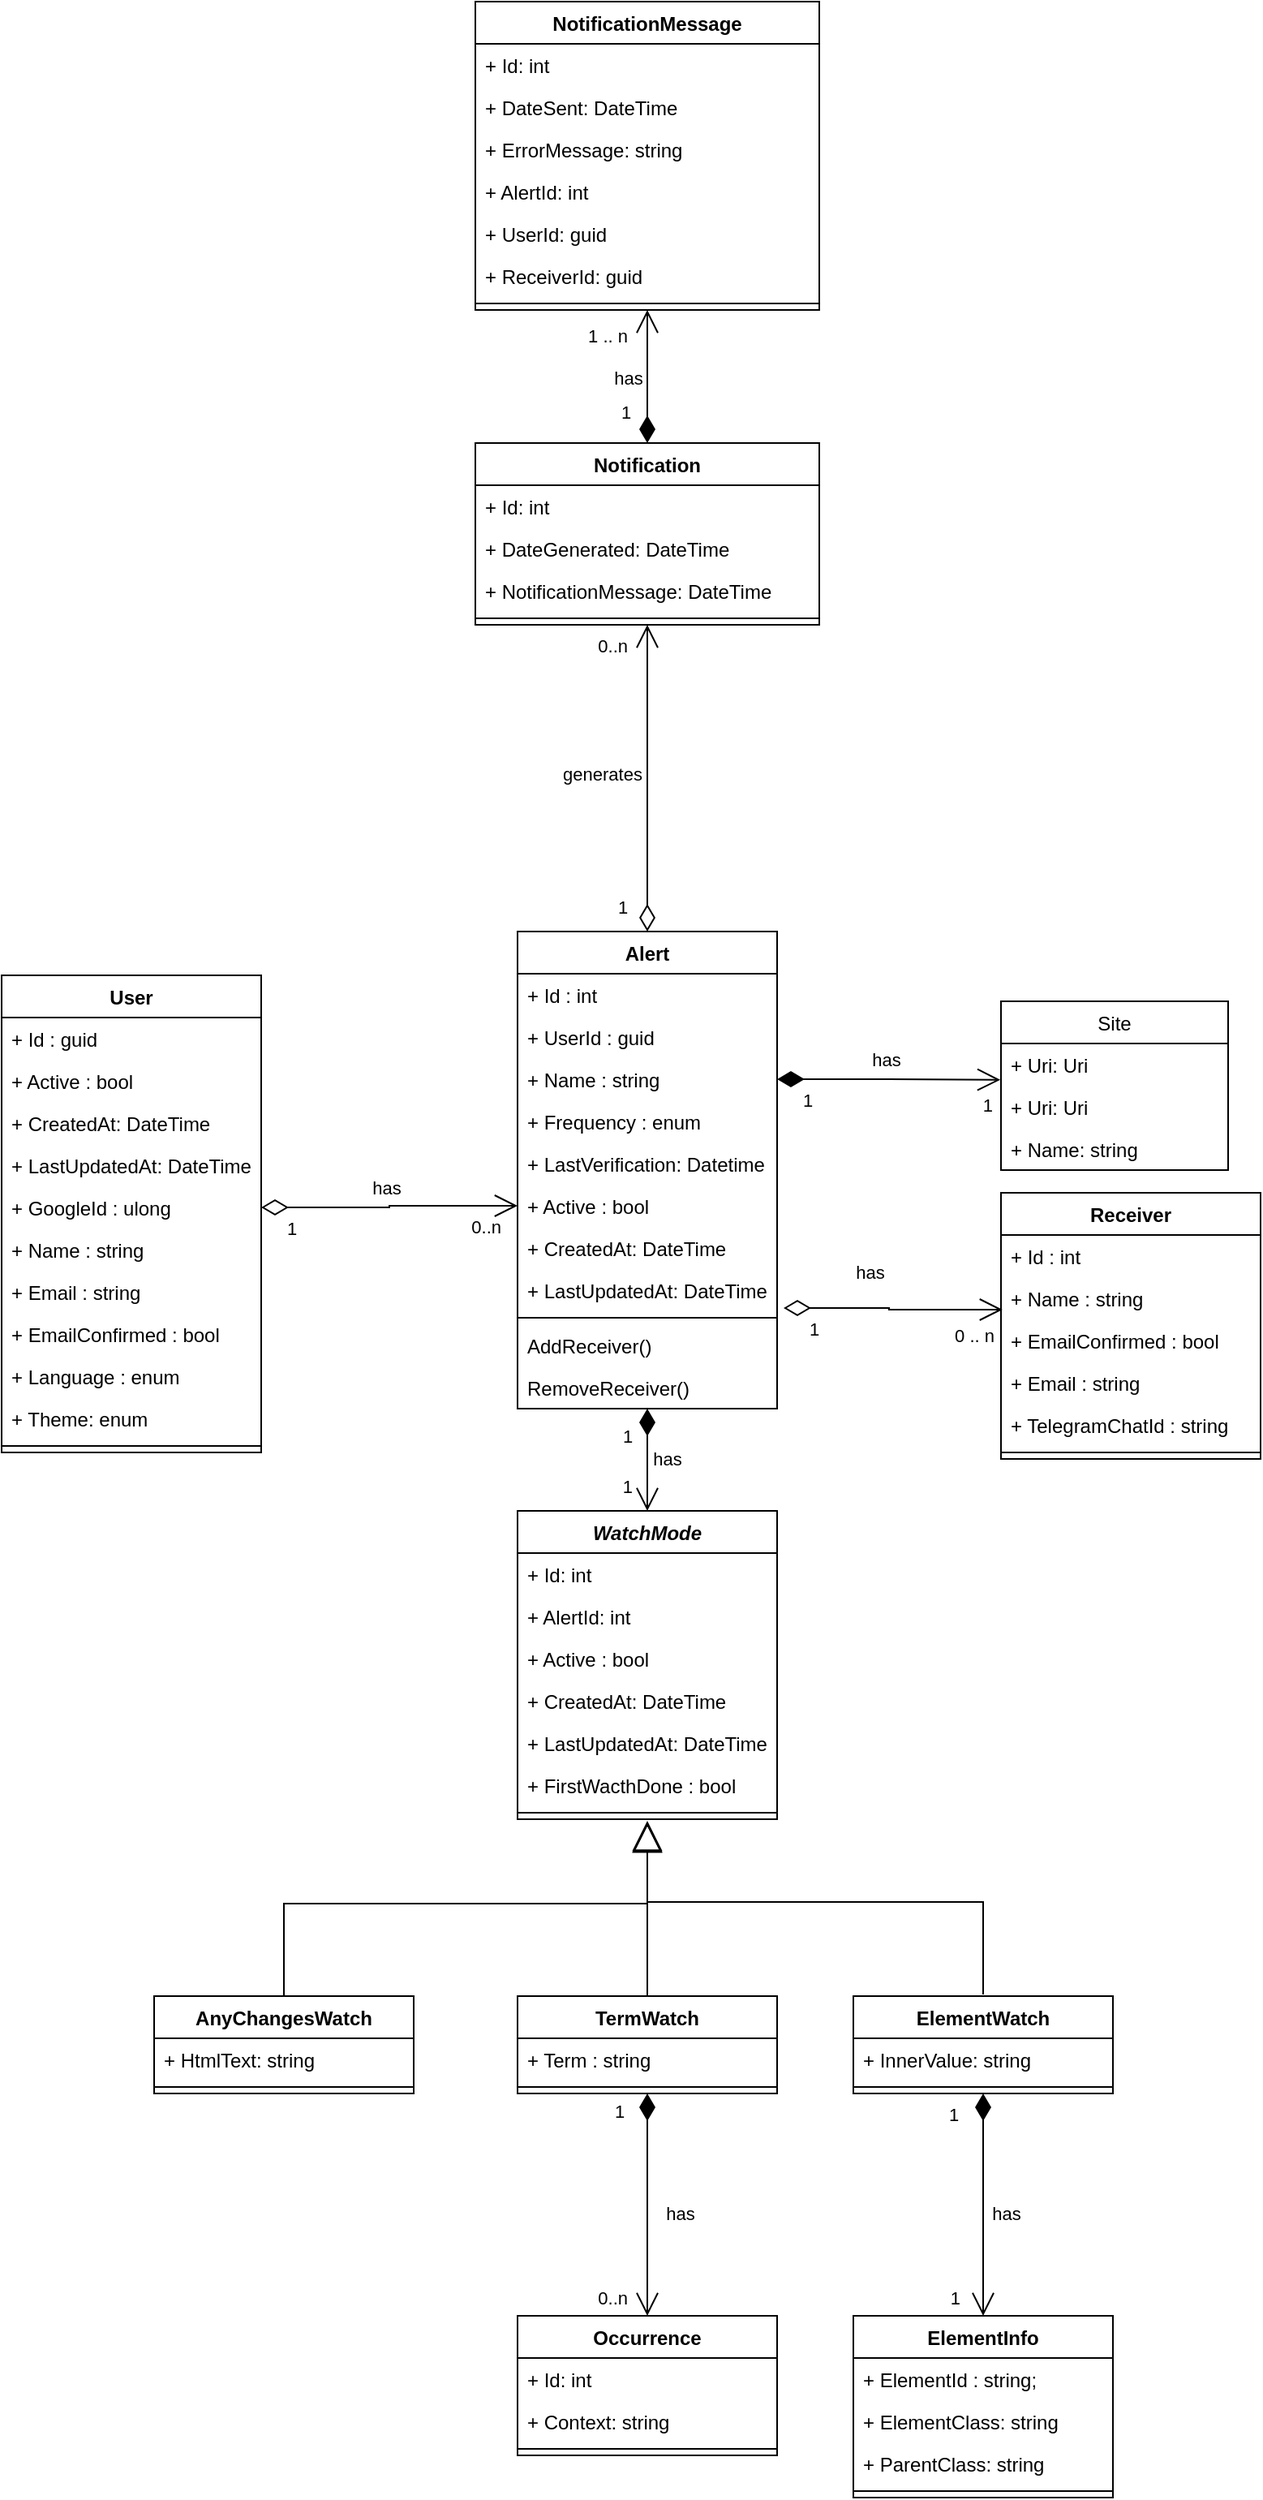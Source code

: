 <mxfile version="15.5.4" type="embed"><diagram id="C5RBs43oDa-KdzZeNtuy" name="Page-1"><mxGraphModel dx="1696" dy="1643" grid="1" gridSize="10" guides="1" tooltips="1" connect="1" arrows="1" fold="1" page="1" pageScale="1" pageWidth="827" pageHeight="1169" math="0" shadow="0"><root><mxCell id="WIyWlLk6GJQsqaUBKTNV-0"/><mxCell id="WIyWlLk6GJQsqaUBKTNV-1" parent="WIyWlLk6GJQsqaUBKTNV-0"/><mxCell id="zkfFHV4jXpPFQw0GAbJ--0" value="User" style="swimlane;fontStyle=1;align=center;verticalAlign=top;childLayout=stackLayout;horizontal=1;startSize=26;horizontalStack=0;resizeParent=1;resizeLast=0;collapsible=1;marginBottom=0;rounded=0;shadow=0;strokeWidth=1;" parent="WIyWlLk6GJQsqaUBKTNV-1" vertex="1"><mxGeometry x="-800" y="260" width="160" height="294" as="geometry"><mxRectangle x="40" y="60" width="160" height="26" as="alternateBounds"/></mxGeometry></mxCell><mxCell id="zkfFHV4jXpPFQw0GAbJ--1" value="+ Id : guid" style="text;align=left;verticalAlign=top;spacingLeft=4;spacingRight=4;overflow=hidden;rotatable=0;points=[[0,0.5],[1,0.5]];portConstraint=eastwest;" parent="zkfFHV4jXpPFQw0GAbJ--0" vertex="1"><mxGeometry y="26" width="160" height="26" as="geometry"/></mxCell><mxCell id="y_DVmvTGEF5yLgAuHi2X-27" value="+ Active : bool" style="text;align=left;verticalAlign=top;spacingLeft=4;spacingRight=4;overflow=hidden;rotatable=0;points=[[0,0.5],[1,0.5]];portConstraint=eastwest;" parent="zkfFHV4jXpPFQw0GAbJ--0" vertex="1"><mxGeometry y="52" width="160" height="26" as="geometry"/></mxCell><mxCell id="0" value="+ CreatedAt: DateTime" style="text;align=left;verticalAlign=top;spacingLeft=4;spacingRight=4;overflow=hidden;rotatable=0;points=[[0,0.5],[1,0.5]];portConstraint=eastwest;" parent="zkfFHV4jXpPFQw0GAbJ--0" vertex="1"><mxGeometry y="78" width="160" height="26" as="geometry"/></mxCell><mxCell id="GeA1z8HxsoWR9ZS5_uRB-1" value="+ LastUpdatedAt: DateTime" style="text;align=left;verticalAlign=top;spacingLeft=4;spacingRight=4;overflow=hidden;rotatable=0;points=[[0,0.5],[1,0.5]];portConstraint=eastwest;" parent="zkfFHV4jXpPFQw0GAbJ--0" vertex="1"><mxGeometry y="104" width="160" height="26" as="geometry"/></mxCell><mxCell id="y_DVmvTGEF5yLgAuHi2X-3" value="+ GoogleId : ulong" style="text;align=left;verticalAlign=top;spacingLeft=4;spacingRight=4;overflow=hidden;rotatable=0;points=[[0,0.5],[1,0.5]];portConstraint=eastwest;" parent="zkfFHV4jXpPFQw0GAbJ--0" vertex="1"><mxGeometry y="130" width="160" height="26" as="geometry"/></mxCell><mxCell id="zkfFHV4jXpPFQw0GAbJ--2" value="+ Name : string" style="text;align=left;verticalAlign=top;spacingLeft=4;spacingRight=4;overflow=hidden;rotatable=0;points=[[0,0.5],[1,0.5]];portConstraint=eastwest;rounded=0;shadow=0;html=0;" parent="zkfFHV4jXpPFQw0GAbJ--0" vertex="1"><mxGeometry y="156" width="160" height="26" as="geometry"/></mxCell><mxCell id="y_DVmvTGEF5yLgAuHi2X-2" value="+ Email : string" style="text;align=left;verticalAlign=top;spacingLeft=4;spacingRight=4;overflow=hidden;rotatable=0;points=[[0,0.5],[1,0.5]];portConstraint=eastwest;" parent="zkfFHV4jXpPFQw0GAbJ--0" vertex="1"><mxGeometry y="182" width="160" height="26" as="geometry"/></mxCell><mxCell id="y_DVmvTGEF5yLgAuHi2X-24" value="+ EmailConfirmed : bool" style="text;align=left;verticalAlign=top;spacingLeft=4;spacingRight=4;overflow=hidden;rotatable=0;points=[[0,0.5],[1,0.5]];portConstraint=eastwest;" parent="zkfFHV4jXpPFQw0GAbJ--0" vertex="1"><mxGeometry y="208" width="160" height="26" as="geometry"/></mxCell><mxCell id="y_DVmvTGEF5yLgAuHi2X-4" value="+ Language : enum" style="text;align=left;verticalAlign=top;spacingLeft=4;spacingRight=4;overflow=hidden;rotatable=0;points=[[0,0.5],[1,0.5]];portConstraint=eastwest;" parent="zkfFHV4jXpPFQw0GAbJ--0" vertex="1"><mxGeometry y="234" width="160" height="26" as="geometry"/></mxCell><mxCell id="jek3hiavymi3JXJsPZwq-0" value="+ Theme: enum" style="text;align=left;verticalAlign=top;spacingLeft=4;spacingRight=4;overflow=hidden;rotatable=0;points=[[0,0.5],[1,0.5]];portConstraint=eastwest;" parent="zkfFHV4jXpPFQw0GAbJ--0" vertex="1"><mxGeometry y="260" width="160" height="26" as="geometry"/></mxCell><mxCell id="zkfFHV4jXpPFQw0GAbJ--4" value="" style="line;html=1;strokeWidth=1;align=left;verticalAlign=middle;spacingTop=-1;spacingLeft=3;spacingRight=3;rotatable=0;labelPosition=right;points=[];portConstraint=eastwest;" parent="zkfFHV4jXpPFQw0GAbJ--0" vertex="1"><mxGeometry y="286" width="160" height="8" as="geometry"/></mxCell><mxCell id="zkfFHV4jXpPFQw0GAbJ--17" value="Alert" style="swimlane;fontStyle=1;align=center;verticalAlign=top;childLayout=stackLayout;horizontal=1;startSize=26;horizontalStack=0;resizeParent=1;resizeLast=0;collapsible=1;marginBottom=0;rounded=0;shadow=0;strokeWidth=1;" parent="WIyWlLk6GJQsqaUBKTNV-1" vertex="1"><mxGeometry x="-482" y="233" width="160" height="294" as="geometry"><mxRectangle x="550" y="140" width="160" height="26" as="alternateBounds"/></mxGeometry></mxCell><mxCell id="zkfFHV4jXpPFQw0GAbJ--18" value="+ Id : int" style="text;align=left;verticalAlign=top;spacingLeft=4;spacingRight=4;overflow=hidden;rotatable=0;points=[[0,0.5],[1,0.5]];portConstraint=eastwest;" parent="zkfFHV4jXpPFQw0GAbJ--17" vertex="1"><mxGeometry y="26" width="160" height="26" as="geometry"/></mxCell><mxCell id="68" value="+ UserId : guid" style="text;align=left;verticalAlign=top;spacingLeft=4;spacingRight=4;overflow=hidden;rotatable=0;points=[[0,0.5],[1,0.5]];portConstraint=eastwest;" vertex="1" parent="zkfFHV4jXpPFQw0GAbJ--17"><mxGeometry y="52" width="160" height="26" as="geometry"/></mxCell><mxCell id="y_DVmvTGEF5yLgAuHi2X-29" value="+ Name : string" style="text;align=left;verticalAlign=top;spacingLeft=4;spacingRight=4;overflow=hidden;rotatable=0;points=[[0,0.5],[1,0.5]];portConstraint=eastwest;" parent="zkfFHV4jXpPFQw0GAbJ--17" vertex="1"><mxGeometry y="78" width="160" height="26" as="geometry"/></mxCell><mxCell id="y_DVmvTGEF5yLgAuHi2X-21" value="+ Frequency : enum" style="text;align=left;verticalAlign=top;spacingLeft=4;spacingRight=4;overflow=hidden;rotatable=0;points=[[0,0.5],[1,0.5]];portConstraint=eastwest;rounded=0;shadow=0;html=0;" parent="zkfFHV4jXpPFQw0GAbJ--17" vertex="1"><mxGeometry y="104" width="160" height="26" as="geometry"/></mxCell><mxCell id="4" value="+ LastVerification: Datetime" style="text;align=left;verticalAlign=top;spacingLeft=4;spacingRight=4;overflow=hidden;rotatable=0;points=[[0,0.5],[1,0.5]];portConstraint=eastwest;rounded=0;shadow=0;html=0;" parent="zkfFHV4jXpPFQw0GAbJ--17" vertex="1"><mxGeometry y="130" width="160" height="26" as="geometry"/></mxCell><mxCell id="zkfFHV4jXpPFQw0GAbJ--19" value="+ Active : bool" style="text;align=left;verticalAlign=top;spacingLeft=4;spacingRight=4;overflow=hidden;rotatable=0;points=[[0,0.5],[1,0.5]];portConstraint=eastwest;rounded=0;shadow=0;html=0;" parent="zkfFHV4jXpPFQw0GAbJ--17" vertex="1"><mxGeometry y="156" width="160" height="26" as="geometry"/></mxCell><mxCell id="2" value="+ CreatedAt: DateTime" style="text;align=left;verticalAlign=top;spacingLeft=4;spacingRight=4;overflow=hidden;rotatable=0;points=[[0,0.5],[1,0.5]];portConstraint=eastwest;" parent="zkfFHV4jXpPFQw0GAbJ--17" vertex="1"><mxGeometry y="182" width="160" height="26" as="geometry"/></mxCell><mxCell id="3" value="+ LastUpdatedAt: DateTime" style="text;align=left;verticalAlign=top;spacingLeft=4;spacingRight=4;overflow=hidden;rotatable=0;points=[[0,0.5],[1,0.5]];portConstraint=eastwest;" parent="zkfFHV4jXpPFQw0GAbJ--17" vertex="1"><mxGeometry y="208" width="160" height="26" as="geometry"/></mxCell><mxCell id="zkfFHV4jXpPFQw0GAbJ--23" value="" style="line;html=1;strokeWidth=1;align=left;verticalAlign=middle;spacingTop=-1;spacingLeft=3;spacingRight=3;rotatable=0;labelPosition=right;points=[];portConstraint=eastwest;" parent="zkfFHV4jXpPFQw0GAbJ--17" vertex="1"><mxGeometry y="234" width="160" height="8" as="geometry"/></mxCell><mxCell id="y_DVmvTGEF5yLgAuHi2X-30" value="AddReceiver()" style="text;align=left;verticalAlign=top;spacingLeft=4;spacingRight=4;overflow=hidden;rotatable=0;points=[[0,0.5],[1,0.5]];portConstraint=eastwest;rounded=0;shadow=0;html=0;" parent="zkfFHV4jXpPFQw0GAbJ--17" vertex="1"><mxGeometry y="242" width="160" height="26" as="geometry"/></mxCell><mxCell id="y_DVmvTGEF5yLgAuHi2X-31" value="RemoveReceiver()" style="text;align=left;verticalAlign=top;spacingLeft=4;spacingRight=4;overflow=hidden;rotatable=0;points=[[0,0.5],[1,0.5]];portConstraint=eastwest;rounded=0;shadow=0;html=0;" parent="zkfFHV4jXpPFQw0GAbJ--17" vertex="1"><mxGeometry y="268" width="160" height="26" as="geometry"/></mxCell><mxCell id="y_DVmvTGEF5yLgAuHi2X-6" value="" style="resizable=0;align=right;verticalAlign=bottom;labelBackgroundColor=none;fontSize=12;" parent="WIyWlLk6GJQsqaUBKTNV-1" connectable="0" vertex="1"><mxGeometry x="-449" y="410" as="geometry"><mxPoint x="-71" y="35" as="offset"/></mxGeometry></mxCell><mxCell id="y_DVmvTGEF5yLgAuHi2X-14" value="Receiver" style="swimlane;fontStyle=1;align=center;verticalAlign=top;childLayout=stackLayout;horizontal=1;startSize=26;horizontalStack=0;resizeParent=1;resizeParentMax=0;resizeLast=0;collapsible=1;marginBottom=0;" parent="WIyWlLk6GJQsqaUBKTNV-1" vertex="1"><mxGeometry x="-184" y="394" width="160" height="164" as="geometry"/></mxCell><mxCell id="y_DVmvTGEF5yLgAuHi2X-15" value="+ Id : int" style="text;strokeColor=none;fillColor=none;align=left;verticalAlign=top;spacingLeft=4;spacingRight=4;overflow=hidden;rotatable=0;points=[[0,0.5],[1,0.5]];portConstraint=eastwest;" parent="y_DVmvTGEF5yLgAuHi2X-14" vertex="1"><mxGeometry y="26" width="160" height="26" as="geometry"/></mxCell><mxCell id="y_DVmvTGEF5yLgAuHi2X-22" value="+ Name : string" style="text;strokeColor=none;fillColor=none;align=left;verticalAlign=top;spacingLeft=4;spacingRight=4;overflow=hidden;rotatable=0;points=[[0,0.5],[1,0.5]];portConstraint=eastwest;" parent="y_DVmvTGEF5yLgAuHi2X-14" vertex="1"><mxGeometry y="52" width="160" height="26" as="geometry"/></mxCell><mxCell id="y_DVmvTGEF5yLgAuHi2X-28" value="+ EmailConfirmed : bool" style="text;strokeColor=none;fillColor=none;align=left;verticalAlign=top;spacingLeft=4;spacingRight=4;overflow=hidden;rotatable=0;points=[[0,0.5],[1,0.5]];portConstraint=eastwest;" parent="y_DVmvTGEF5yLgAuHi2X-14" vertex="1"><mxGeometry y="78" width="160" height="26" as="geometry"/></mxCell><mxCell id="y_DVmvTGEF5yLgAuHi2X-23" value="+ Email : string" style="text;strokeColor=none;fillColor=none;align=left;verticalAlign=top;spacingLeft=4;spacingRight=4;overflow=hidden;rotatable=0;points=[[0,0.5],[1,0.5]];portConstraint=eastwest;" parent="y_DVmvTGEF5yLgAuHi2X-14" vertex="1"><mxGeometry y="104" width="160" height="26" as="geometry"/></mxCell><mxCell id="20" value="+ TelegramChatId : string" style="text;strokeColor=none;fillColor=none;align=left;verticalAlign=top;spacingLeft=4;spacingRight=4;overflow=hidden;rotatable=0;points=[[0,0.5],[1,0.5]];portConstraint=eastwest;" parent="y_DVmvTGEF5yLgAuHi2X-14" vertex="1"><mxGeometry y="130" width="160" height="26" as="geometry"/></mxCell><mxCell id="y_DVmvTGEF5yLgAuHi2X-16" value="" style="line;strokeWidth=1;fillColor=none;align=left;verticalAlign=middle;spacingTop=-1;spacingLeft=3;spacingRight=3;rotatable=0;labelPosition=right;points=[];portConstraint=eastwest;" parent="y_DVmvTGEF5yLgAuHi2X-14" vertex="1"><mxGeometry y="156" width="160" height="8" as="geometry"/></mxCell><mxCell id="y_DVmvTGEF5yLgAuHi2X-35" value="WatchMode" style="swimlane;fontStyle=3;align=center;verticalAlign=top;childLayout=stackLayout;horizontal=1;startSize=26;horizontalStack=0;resizeParent=1;resizeParentMax=0;resizeLast=0;collapsible=1;marginBottom=0;" parent="WIyWlLk6GJQsqaUBKTNV-1" vertex="1"><mxGeometry x="-482" y="590" width="160" height="190" as="geometry"/></mxCell><mxCell id="y_DVmvTGEF5yLgAuHi2X-36" value="+ Id: int" style="text;strokeColor=none;fillColor=none;align=left;verticalAlign=top;spacingLeft=4;spacingRight=4;overflow=hidden;rotatable=0;points=[[0,0.5],[1,0.5]];portConstraint=eastwest;" parent="y_DVmvTGEF5yLgAuHi2X-35" vertex="1"><mxGeometry y="26" width="160" height="26" as="geometry"/></mxCell><mxCell id="69" value="+ AlertId: int" style="text;strokeColor=none;fillColor=none;align=left;verticalAlign=top;spacingLeft=4;spacingRight=4;overflow=hidden;rotatable=0;points=[[0,0.5],[1,0.5]];portConstraint=eastwest;" vertex="1" parent="y_DVmvTGEF5yLgAuHi2X-35"><mxGeometry y="52" width="160" height="26" as="geometry"/></mxCell><mxCell id="65" value="+ Active : bool" style="text;align=left;verticalAlign=top;spacingLeft=4;spacingRight=4;overflow=hidden;rotatable=0;points=[[0,0.5],[1,0.5]];portConstraint=eastwest;" parent="y_DVmvTGEF5yLgAuHi2X-35" vertex="1"><mxGeometry y="78" width="160" height="26" as="geometry"/></mxCell><mxCell id="66" value="+ CreatedAt: DateTime" style="text;align=left;verticalAlign=top;spacingLeft=4;spacingRight=4;overflow=hidden;rotatable=0;points=[[0,0.5],[1,0.5]];portConstraint=eastwest;" parent="y_DVmvTGEF5yLgAuHi2X-35" vertex="1"><mxGeometry y="104" width="160" height="26" as="geometry"/></mxCell><mxCell id="67" value="+ LastUpdatedAt: DateTime" style="text;align=left;verticalAlign=top;spacingLeft=4;spacingRight=4;overflow=hidden;rotatable=0;points=[[0,0.5],[1,0.5]];portConstraint=eastwest;" parent="y_DVmvTGEF5yLgAuHi2X-35" vertex="1"><mxGeometry y="130" width="160" height="26" as="geometry"/></mxCell><mxCell id="IL8PNfp2ytm6pg072xDF-20" value="+ FirstWacthDone : bool" style="text;strokeColor=none;fillColor=none;align=left;verticalAlign=top;spacingLeft=4;spacingRight=4;overflow=hidden;rotatable=0;points=[[0,0.5],[1,0.5]];portConstraint=eastwest;" parent="y_DVmvTGEF5yLgAuHi2X-35" vertex="1"><mxGeometry y="156" width="160" height="26" as="geometry"/></mxCell><mxCell id="y_DVmvTGEF5yLgAuHi2X-37" value="" style="line;strokeWidth=1;fillColor=none;align=left;verticalAlign=middle;spacingTop=-1;spacingLeft=3;spacingRight=3;rotatable=0;labelPosition=right;points=[];portConstraint=eastwest;" parent="y_DVmvTGEF5yLgAuHi2X-35" vertex="1"><mxGeometry y="182" width="160" height="8" as="geometry"/></mxCell><mxCell id="y_DVmvTGEF5yLgAuHi2X-39" value="has" style="endArrow=open;html=1;endSize=12;startArrow=diamondThin;startSize=14;startFill=1;edgeStyle=orthogonalEdgeStyle;rounded=0;entryX=0.5;entryY=0;entryDx=0;entryDy=0;" parent="WIyWlLk6GJQsqaUBKTNV-1" source="zkfFHV4jXpPFQw0GAbJ--17" target="y_DVmvTGEF5yLgAuHi2X-35" edge="1"><mxGeometry x="-0.029" y="12" relative="1" as="geometry"><mxPoint x="-298" y="538" as="sourcePoint"/><mxPoint x="-322" y="578" as="targetPoint"/><mxPoint as="offset"/></mxGeometry></mxCell><mxCell id="y_DVmvTGEF5yLgAuHi2X-40" value="1" style="edgeLabel;resizable=0;html=1;align=left;verticalAlign=top;" parent="y_DVmvTGEF5yLgAuHi2X-39" connectable="0" vertex="1"><mxGeometry x="-1" relative="1" as="geometry"><mxPoint x="-17" y="4" as="offset"/></mxGeometry></mxCell><mxCell id="y_DVmvTGEF5yLgAuHi2X-41" value="1" style="edgeLabel;resizable=0;html=1;align=right;verticalAlign=top;" parent="y_DVmvTGEF5yLgAuHi2X-39" connectable="0" vertex="1"><mxGeometry x="1" relative="1" as="geometry"><mxPoint x="-9" y="-28" as="offset"/></mxGeometry></mxCell><mxCell id="IL8PNfp2ytm6pg072xDF-1" value="AnyChangesWatch" style="swimlane;fontStyle=1;align=center;verticalAlign=top;childLayout=stackLayout;horizontal=1;startSize=26;horizontalStack=0;resizeParent=1;resizeParentMax=0;resizeLast=0;collapsible=1;marginBottom=0;" parent="WIyWlLk6GJQsqaUBKTNV-1" vertex="1"><mxGeometry x="-706" y="889" width="160" height="60" as="geometry"/></mxCell><mxCell id="IL8PNfp2ytm6pg072xDF-41" value="+ HtmlText: string" style="text;strokeColor=none;fillColor=none;align=left;verticalAlign=top;spacingLeft=4;spacingRight=4;overflow=hidden;rotatable=0;points=[[0,0.5],[1,0.5]];portConstraint=eastwest;" parent="IL8PNfp2ytm6pg072xDF-1" vertex="1"><mxGeometry y="26" width="160" height="26" as="geometry"/></mxCell><mxCell id="IL8PNfp2ytm6pg072xDF-3" value="" style="line;strokeWidth=1;fillColor=none;align=left;verticalAlign=middle;spacingTop=-1;spacingLeft=3;spacingRight=3;rotatable=0;labelPosition=right;points=[];portConstraint=eastwest;" parent="IL8PNfp2ytm6pg072xDF-1" vertex="1"><mxGeometry y="52" width="160" height="8" as="geometry"/></mxCell><mxCell id="IL8PNfp2ytm6pg072xDF-5" value="TermWatch" style="swimlane;fontStyle=1;align=center;verticalAlign=top;childLayout=stackLayout;horizontal=1;startSize=26;horizontalStack=0;resizeParent=1;resizeParentMax=0;resizeLast=0;collapsible=1;marginBottom=0;" parent="WIyWlLk6GJQsqaUBKTNV-1" vertex="1"><mxGeometry x="-482" y="889" width="160" height="60" as="geometry"/></mxCell><mxCell id="IL8PNfp2ytm6pg072xDF-6" value="+ Term : string" style="text;strokeColor=none;fillColor=none;align=left;verticalAlign=top;spacingLeft=4;spacingRight=4;overflow=hidden;rotatable=0;points=[[0,0.5],[1,0.5]];portConstraint=eastwest;" parent="IL8PNfp2ytm6pg072xDF-5" vertex="1"><mxGeometry y="26" width="160" height="26" as="geometry"/></mxCell><mxCell id="IL8PNfp2ytm6pg072xDF-7" value="" style="line;strokeWidth=1;fillColor=none;align=left;verticalAlign=middle;spacingTop=-1;spacingLeft=3;spacingRight=3;rotatable=0;labelPosition=right;points=[];portConstraint=eastwest;" parent="IL8PNfp2ytm6pg072xDF-5" vertex="1"><mxGeometry y="52" width="160" height="8" as="geometry"/></mxCell><mxCell id="IL8PNfp2ytm6pg072xDF-9" value="ElementWatch" style="swimlane;fontStyle=1;align=center;verticalAlign=top;childLayout=stackLayout;horizontal=1;startSize=26;horizontalStack=0;resizeParent=1;resizeParentMax=0;resizeLast=0;collapsible=1;marginBottom=0;" parent="WIyWlLk6GJQsqaUBKTNV-1" vertex="1"><mxGeometry x="-275" y="889" width="160" height="60" as="geometry"/></mxCell><mxCell id="erF2GCkGY189fPx6bUt2-32" value="+ InnerValue: string" style="text;strokeColor=none;fillColor=none;align=left;verticalAlign=top;spacingLeft=4;spacingRight=4;overflow=hidden;rotatable=0;points=[[0,0.5],[1,0.5]];portConstraint=eastwest;" parent="IL8PNfp2ytm6pg072xDF-9" vertex="1"><mxGeometry y="26" width="160" height="26" as="geometry"/></mxCell><mxCell id="IL8PNfp2ytm6pg072xDF-11" value="" style="line;strokeWidth=1;fillColor=none;align=left;verticalAlign=middle;spacingTop=-1;spacingLeft=3;spacingRight=3;rotatable=0;labelPosition=right;points=[];portConstraint=eastwest;" parent="IL8PNfp2ytm6pg072xDF-9" vertex="1"><mxGeometry y="52" width="160" height="8" as="geometry"/></mxCell><mxCell id="IL8PNfp2ytm6pg072xDF-13" value="" style="endArrow=block;endSize=16;endFill=0;html=1;rounded=0;entryX=0.5;entryY=1;entryDx=0;entryDy=0;exitX=0.5;exitY=0;exitDx=0;exitDy=0;" parent="WIyWlLk6GJQsqaUBKTNV-1" source="IL8PNfp2ytm6pg072xDF-1" edge="1"><mxGeometry width="160" relative="1" as="geometry"><mxPoint x="-626" y="873" as="sourcePoint"/><mxPoint x="-402" y="782" as="targetPoint"/><Array as="points"><mxPoint x="-626" y="832"/><mxPoint x="-402" y="832"/></Array></mxGeometry></mxCell><mxCell id="IL8PNfp2ytm6pg072xDF-14" value="" style="endArrow=block;endSize=16;endFill=0;html=1;rounded=0;entryX=0.5;entryY=1;entryDx=0;entryDy=0;exitX=0.5;exitY=0;exitDx=0;exitDy=0;" parent="WIyWlLk6GJQsqaUBKTNV-1" source="IL8PNfp2ytm6pg072xDF-5" edge="1"><mxGeometry width="160" relative="1" as="geometry"><mxPoint x="-402" y="873" as="sourcePoint"/><mxPoint x="-402" y="782" as="targetPoint"/><Array as="points"><mxPoint x="-402" y="840"/></Array></mxGeometry></mxCell><mxCell id="IL8PNfp2ytm6pg072xDF-15" value="" style="endArrow=block;endSize=16;endFill=0;html=1;rounded=0;exitX=0.5;exitY=0;exitDx=0;exitDy=0;entryX=0.5;entryY=1;entryDx=0;entryDy=0;" parent="WIyWlLk6GJQsqaUBKTNV-1" edge="1"><mxGeometry width="160" relative="1" as="geometry"><mxPoint x="-195" y="888" as="sourcePoint"/><mxPoint x="-402" y="781" as="targetPoint"/><Array as="points"><mxPoint x="-195" y="831"/><mxPoint x="-402" y="831"/></Array></mxGeometry></mxCell><mxCell id="IL8PNfp2ytm6pg072xDF-25" value="Occurrence" style="swimlane;fontStyle=1;align=center;verticalAlign=top;childLayout=stackLayout;horizontal=1;startSize=26;horizontalStack=0;resizeParent=1;resizeParentMax=0;resizeLast=0;collapsible=1;marginBottom=0;" parent="WIyWlLk6GJQsqaUBKTNV-1" vertex="1"><mxGeometry x="-482" y="1086" width="160" height="86" as="geometry"/></mxCell><mxCell id="IL8PNfp2ytm6pg072xDF-26" value="+ Id: int" style="text;strokeColor=none;fillColor=none;align=left;verticalAlign=top;spacingLeft=4;spacingRight=4;overflow=hidden;rotatable=0;points=[[0,0.5],[1,0.5]];portConstraint=eastwest;" parent="IL8PNfp2ytm6pg072xDF-25" vertex="1"><mxGeometry y="26" width="160" height="26" as="geometry"/></mxCell><mxCell id="erF2GCkGY189fPx6bUt2-36" value="+ Context: string" style="text;strokeColor=none;fillColor=none;align=left;verticalAlign=top;spacingLeft=4;spacingRight=4;overflow=hidden;rotatable=0;points=[[0,0.5],[1,0.5]];portConstraint=eastwest;" parent="IL8PNfp2ytm6pg072xDF-25" vertex="1"><mxGeometry y="52" width="160" height="26" as="geometry"/></mxCell><mxCell id="IL8PNfp2ytm6pg072xDF-27" value="" style="line;strokeWidth=1;fillColor=none;align=left;verticalAlign=middle;spacingTop=-1;spacingLeft=3;spacingRight=3;rotatable=0;labelPosition=right;points=[];portConstraint=eastwest;" parent="IL8PNfp2ytm6pg072xDF-25" vertex="1"><mxGeometry y="78" width="160" height="8" as="geometry"/></mxCell><mxCell id="IL8PNfp2ytm6pg072xDF-29" value="ElementInfo" style="swimlane;fontStyle=1;align=center;verticalAlign=top;childLayout=stackLayout;horizontal=1;startSize=26;horizontalStack=0;resizeParent=1;resizeParentMax=0;resizeLast=0;collapsible=1;marginBottom=0;" parent="WIyWlLk6GJQsqaUBKTNV-1" vertex="1"><mxGeometry x="-275" y="1086" width="160" height="112" as="geometry"/></mxCell><mxCell id="erF2GCkGY189fPx6bUt2-30" value="+ ElementId : string;" style="text;strokeColor=none;fillColor=none;align=left;verticalAlign=top;spacingLeft=4;spacingRight=4;overflow=hidden;rotatable=0;points=[[0,0.5],[1,0.5]];portConstraint=eastwest;" parent="IL8PNfp2ytm6pg072xDF-29" vertex="1"><mxGeometry y="26" width="160" height="26" as="geometry"/></mxCell><mxCell id="IL8PNfp2ytm6pg072xDF-30" value="+ ElementClass: string" style="text;strokeColor=none;fillColor=none;align=left;verticalAlign=top;spacingLeft=4;spacingRight=4;overflow=hidden;rotatable=0;points=[[0,0.5],[1,0.5]];portConstraint=eastwest;" parent="IL8PNfp2ytm6pg072xDF-29" vertex="1"><mxGeometry y="52" width="160" height="26" as="geometry"/></mxCell><mxCell id="erF2GCkGY189fPx6bUt2-35" value="+ ParentClass: string" style="text;strokeColor=none;fillColor=none;align=left;verticalAlign=top;spacingLeft=4;spacingRight=4;overflow=hidden;rotatable=0;points=[[0,0.5],[1,0.5]];portConstraint=eastwest;" parent="IL8PNfp2ytm6pg072xDF-29" vertex="1"><mxGeometry y="78" width="160" height="26" as="geometry"/></mxCell><mxCell id="IL8PNfp2ytm6pg072xDF-31" value="" style="line;strokeWidth=1;fillColor=none;align=left;verticalAlign=middle;spacingTop=-1;spacingLeft=3;spacingRight=3;rotatable=0;labelPosition=right;points=[];portConstraint=eastwest;" parent="IL8PNfp2ytm6pg072xDF-29" vertex="1"><mxGeometry y="104" width="160" height="8" as="geometry"/></mxCell><mxCell id="IL8PNfp2ytm6pg072xDF-33" value="Notification" style="swimlane;fontStyle=1;align=center;verticalAlign=top;childLayout=stackLayout;horizontal=1;startSize=26;horizontalStack=0;resizeParent=1;resizeParentMax=0;resizeLast=0;collapsible=1;marginBottom=0;" parent="WIyWlLk6GJQsqaUBKTNV-1" vertex="1"><mxGeometry x="-508" y="-68" width="212" height="112" as="geometry"/></mxCell><mxCell id="IL8PNfp2ytm6pg072xDF-34" value="+ Id: int" style="text;strokeColor=none;fillColor=none;align=left;verticalAlign=top;spacingLeft=4;spacingRight=4;overflow=hidden;rotatable=0;points=[[0,0.5],[1,0.5]];portConstraint=eastwest;" parent="IL8PNfp2ytm6pg072xDF-33" vertex="1"><mxGeometry y="26" width="212" height="26" as="geometry"/></mxCell><mxCell id="erF2GCkGY189fPx6bUt2-37" value="+ DateGenerated: DateTime" style="text;strokeColor=none;fillColor=none;align=left;verticalAlign=top;spacingLeft=4;spacingRight=4;overflow=hidden;rotatable=0;points=[[0,0.5],[1,0.5]];portConstraint=eastwest;" parent="IL8PNfp2ytm6pg072xDF-33" vertex="1"><mxGeometry y="52" width="212" height="26" as="geometry"/></mxCell><mxCell id="23" value="+ NotificationMessage: DateTime" style="text;strokeColor=none;fillColor=none;align=left;verticalAlign=top;spacingLeft=4;spacingRight=4;overflow=hidden;rotatable=0;points=[[0,0.5],[1,0.5]];portConstraint=eastwest;" parent="IL8PNfp2ytm6pg072xDF-33" vertex="1"><mxGeometry y="78" width="212" height="26" as="geometry"/></mxCell><mxCell id="IL8PNfp2ytm6pg072xDF-35" value="" style="line;strokeWidth=1;fillColor=none;align=left;verticalAlign=middle;spacingTop=-1;spacingLeft=3;spacingRight=3;rotatable=0;labelPosition=right;points=[];portConstraint=eastwest;" parent="IL8PNfp2ytm6pg072xDF-33" vertex="1"><mxGeometry y="104" width="212" height="8" as="geometry"/></mxCell><mxCell id="erF2GCkGY189fPx6bUt2-7" value="has" style="endArrow=open;html=1;endSize=12;startArrow=diamondThin;startSize=14;startFill=0;edgeStyle=orthogonalEdgeStyle;rounded=0;exitX=1;exitY=0.5;exitDx=0;exitDy=0;entryX=0;entryY=0.5;entryDx=0;entryDy=0;" parent="WIyWlLk6GJQsqaUBKTNV-1" source="y_DVmvTGEF5yLgAuHi2X-3" target="zkfFHV4jXpPFQw0GAbJ--19" edge="1"><mxGeometry x="-0.029" y="12" relative="1" as="geometry"><mxPoint x="-662" y="409.6" as="sourcePoint"/><mxPoint x="-502" y="409.6" as="targetPoint"/><mxPoint as="offset"/></mxGeometry></mxCell><mxCell id="erF2GCkGY189fPx6bUt2-8" value="1" style="edgeLabel;resizable=0;html=1;align=left;verticalAlign=top;" parent="erF2GCkGY189fPx6bUt2-7" connectable="0" vertex="1"><mxGeometry x="-1" relative="1" as="geometry"><mxPoint x="14" as="offset"/></mxGeometry></mxCell><mxCell id="erF2GCkGY189fPx6bUt2-9" value="0..n" style="edgeLabel;resizable=0;html=1;align=right;verticalAlign=top;" parent="erF2GCkGY189fPx6bUt2-7" connectable="0" vertex="1"><mxGeometry x="1" relative="1" as="geometry"><mxPoint x="-10" as="offset"/></mxGeometry></mxCell><mxCell id="erF2GCkGY189fPx6bUt2-10" value="generates" style="endArrow=open;html=1;endSize=12;startArrow=diamondThin;startSize=14;startFill=0;edgeStyle=orthogonalEdgeStyle;rounded=0;exitX=0.5;exitY=0;exitDx=0;exitDy=0;entryX=0.5;entryY=1;entryDx=0;entryDy=0;" parent="WIyWlLk6GJQsqaUBKTNV-1" source="zkfFHV4jXpPFQw0GAbJ--17" target="IL8PNfp2ytm6pg072xDF-33" edge="1"><mxGeometry x="0.025" y="28" relative="1" as="geometry"><mxPoint x="-492" y="258" as="sourcePoint"/><mxPoint x="-334" y="258" as="targetPoint"/><mxPoint as="offset"/></mxGeometry></mxCell><mxCell id="erF2GCkGY189fPx6bUt2-11" value="1" style="edgeLabel;resizable=0;html=1;align=left;verticalAlign=top;" parent="erF2GCkGY189fPx6bUt2-10" connectable="0" vertex="1"><mxGeometry x="-1" relative="1" as="geometry"><mxPoint x="-20" y="-28" as="offset"/></mxGeometry></mxCell><mxCell id="erF2GCkGY189fPx6bUt2-12" value="0..n" style="edgeLabel;resizable=0;html=1;align=right;verticalAlign=top;" parent="erF2GCkGY189fPx6bUt2-10" connectable="0" vertex="1"><mxGeometry x="1" relative="1" as="geometry"><mxPoint x="-12" as="offset"/></mxGeometry></mxCell><mxCell id="erF2GCkGY189fPx6bUt2-24" value="has" style="endArrow=open;html=1;endSize=12;startArrow=diamondThin;startSize=14;startFill=1;edgeStyle=orthogonalEdgeStyle;rounded=0;entryX=0.5;entryY=0;entryDx=0;entryDy=0;exitX=0.5;exitY=1;exitDx=0;exitDy=0;" parent="WIyWlLk6GJQsqaUBKTNV-1" source="IL8PNfp2ytm6pg072xDF-5" target="IL8PNfp2ytm6pg072xDF-25" edge="1"><mxGeometry x="0.081" y="20" relative="1" as="geometry"><mxPoint x="-402" y="985" as="sourcePoint"/><mxPoint x="-242" y="1005" as="targetPoint"/><Array as="points"/><mxPoint as="offset"/></mxGeometry></mxCell><mxCell id="erF2GCkGY189fPx6bUt2-25" value="1" style="edgeLabel;resizable=0;html=1;align=left;verticalAlign=top;" parent="erF2GCkGY189fPx6bUt2-24" connectable="0" vertex="1"><mxGeometry x="-1" relative="1" as="geometry"><mxPoint x="-22" y="-2" as="offset"/></mxGeometry></mxCell><mxCell id="erF2GCkGY189fPx6bUt2-26" value="0..n" style="edgeLabel;resizable=0;html=1;align=right;verticalAlign=top;" parent="erF2GCkGY189fPx6bUt2-24" connectable="0" vertex="1"><mxGeometry x="1" relative="1" as="geometry"><mxPoint x="-12" y="-24" as="offset"/></mxGeometry></mxCell><mxCell id="erF2GCkGY189fPx6bUt2-27" value="has" style="endArrow=open;html=1;endSize=12;startArrow=diamondThin;startSize=14;startFill=1;edgeStyle=orthogonalEdgeStyle;rounded=0;exitX=0.5;exitY=1;exitDx=0;exitDy=0;entryX=0.5;entryY=0;entryDx=0;entryDy=0;" parent="WIyWlLk6GJQsqaUBKTNV-1" source="IL8PNfp2ytm6pg072xDF-9" target="IL8PNfp2ytm6pg072xDF-29" edge="1"><mxGeometry x="0.081" y="14" relative="1" as="geometry"><mxPoint x="-202" y="1005" as="sourcePoint"/><mxPoint x="-262" y="1045" as="targetPoint"/><mxPoint as="offset"/></mxGeometry></mxCell><mxCell id="erF2GCkGY189fPx6bUt2-28" value="1" style="edgeLabel;resizable=0;html=1;align=left;verticalAlign=top;" parent="erF2GCkGY189fPx6bUt2-27" connectable="0" vertex="1"><mxGeometry x="-1" relative="1" as="geometry"><mxPoint x="-23" as="offset"/></mxGeometry></mxCell><mxCell id="erF2GCkGY189fPx6bUt2-29" value="1" style="edgeLabel;resizable=0;html=1;align=right;verticalAlign=top;" parent="erF2GCkGY189fPx6bUt2-27" connectable="0" vertex="1"><mxGeometry x="1" relative="1" as="geometry"><mxPoint x="-14" y="-24" as="offset"/></mxGeometry></mxCell><mxCell id="6" value="Site" style="swimlane;fontStyle=0;childLayout=stackLayout;horizontal=1;startSize=26;fillColor=none;horizontalStack=0;resizeParent=1;resizeParentMax=0;resizeLast=0;collapsible=1;marginBottom=0;" parent="WIyWlLk6GJQsqaUBKTNV-1" vertex="1"><mxGeometry x="-184" y="276" width="140" height="104" as="geometry"/></mxCell><mxCell id="19" value="+ Uri: Uri" style="text;strokeColor=none;fillColor=none;align=left;verticalAlign=top;spacingLeft=4;spacingRight=4;overflow=hidden;rotatable=0;points=[[0,0.5],[1,0.5]];portConstraint=eastwest;" parent="6" vertex="1"><mxGeometry y="26" width="140" height="26" as="geometry"/></mxCell><mxCell id="7" value="+ Uri: Uri" style="text;strokeColor=none;fillColor=none;align=left;verticalAlign=top;spacingLeft=4;spacingRight=4;overflow=hidden;rotatable=0;points=[[0,0.5],[1,0.5]];portConstraint=eastwest;" parent="6" vertex="1"><mxGeometry y="52" width="140" height="26" as="geometry"/></mxCell><mxCell id="8" value="+ Name: string" style="text;strokeColor=none;fillColor=none;align=left;verticalAlign=top;spacingLeft=4;spacingRight=4;overflow=hidden;rotatable=0;points=[[0,0.5],[1,0.5]];portConstraint=eastwest;" parent="6" vertex="1"><mxGeometry y="78" width="140" height="26" as="geometry"/></mxCell><mxCell id="24" value="NotificationMessage" style="swimlane;fontStyle=1;align=center;verticalAlign=top;childLayout=stackLayout;horizontal=1;startSize=26;horizontalStack=0;resizeParent=1;resizeParentMax=0;resizeLast=0;collapsible=1;marginBottom=0;" parent="WIyWlLk6GJQsqaUBKTNV-1" vertex="1"><mxGeometry x="-508" y="-340" width="212" height="190" as="geometry"/></mxCell><mxCell id="25" value="+ Id: int" style="text;strokeColor=none;fillColor=none;align=left;verticalAlign=top;spacingLeft=4;spacingRight=4;overflow=hidden;rotatable=0;points=[[0,0.5],[1,0.5]];portConstraint=eastwest;" parent="24" vertex="1"><mxGeometry y="26" width="212" height="26" as="geometry"/></mxCell><mxCell id="26" value="+ DateSent: DateTime" style="text;strokeColor=none;fillColor=none;align=left;verticalAlign=top;spacingLeft=4;spacingRight=4;overflow=hidden;rotatable=0;points=[[0,0.5],[1,0.5]];portConstraint=eastwest;" parent="24" vertex="1"><mxGeometry y="52" width="212" height="26" as="geometry"/></mxCell><mxCell id="54" value="+ ErrorMessage: string" style="text;strokeColor=none;fillColor=none;align=left;verticalAlign=top;spacingLeft=4;spacingRight=4;overflow=hidden;rotatable=0;points=[[0,0.5],[1,0.5]];portConstraint=eastwest;" parent="24" vertex="1"><mxGeometry y="78" width="212" height="26" as="geometry"/></mxCell><mxCell id="55" value="+ AlertId: int" style="text;strokeColor=none;fillColor=none;align=left;verticalAlign=top;spacingLeft=4;spacingRight=4;overflow=hidden;rotatable=0;points=[[0,0.5],[1,0.5]];portConstraint=eastwest;" parent="24" vertex="1"><mxGeometry y="104" width="212" height="26" as="geometry"/></mxCell><mxCell id="56" value="+ UserId: guid" style="text;strokeColor=none;fillColor=none;align=left;verticalAlign=top;spacingLeft=4;spacingRight=4;overflow=hidden;rotatable=0;points=[[0,0.5],[1,0.5]];portConstraint=eastwest;" parent="24" vertex="1"><mxGeometry y="130" width="212" height="26" as="geometry"/></mxCell><mxCell id="57" value="+ ReceiverId: guid" style="text;strokeColor=none;fillColor=none;align=left;verticalAlign=top;spacingLeft=4;spacingRight=4;overflow=hidden;rotatable=0;points=[[0,0.5],[1,0.5]];portConstraint=eastwest;" parent="24" vertex="1"><mxGeometry y="156" width="212" height="26" as="geometry"/></mxCell><mxCell id="28" value="" style="line;strokeWidth=1;fillColor=none;align=left;verticalAlign=middle;spacingTop=-1;spacingLeft=3;spacingRight=3;rotatable=0;labelPosition=right;points=[];portConstraint=eastwest;" parent="24" vertex="1"><mxGeometry y="182" width="212" height="8" as="geometry"/></mxCell><mxCell id="48" value="has" style="endArrow=open;html=1;endSize=12;startArrow=diamondThin;startSize=14;startFill=1;edgeStyle=orthogonalEdgeStyle;rounded=0;exitX=0.5;exitY=0;exitDx=0;exitDy=0;entryX=0.5;entryY=1;entryDx=0;entryDy=0;" parent="WIyWlLk6GJQsqaUBKTNV-1" source="IL8PNfp2ytm6pg072xDF-33" target="24" edge="1"><mxGeometry x="-0.029" y="12" relative="1" as="geometry"><mxPoint x="-310" y="-98" as="sourcePoint"/><mxPoint x="-163.02" y="-98.004" as="targetPoint"/><mxPoint as="offset"/><Array as="points"/></mxGeometry></mxCell><mxCell id="49" value="1" style="edgeLabel;resizable=0;html=1;align=left;verticalAlign=top;" parent="48" connectable="0" vertex="1"><mxGeometry x="-1" relative="1" as="geometry"><mxPoint x="-18" y="-32" as="offset"/></mxGeometry></mxCell><mxCell id="50" value="1 .. n" style="edgeLabel;resizable=0;html=1;align=right;verticalAlign=top;" parent="48" connectable="0" vertex="1"><mxGeometry x="1" relative="1" as="geometry"><mxPoint x="-12" y="3" as="offset"/></mxGeometry></mxCell><mxCell id="15" value="has" style="endArrow=open;html=1;endSize=12;startArrow=diamondThin;startSize=14;startFill=1;edgeStyle=orthogonalEdgeStyle;rounded=0;entryX=-0.003;entryY=0.862;entryDx=0;entryDy=0;entryPerimeter=0;exitX=1;exitY=0.5;exitDx=0;exitDy=0;" parent="WIyWlLk6GJQsqaUBKTNV-1" source="y_DVmvTGEF5yLgAuHi2X-29" target="19" edge="1"><mxGeometry x="-0.029" y="12" relative="1" as="geometry"><mxPoint x="-300" y="314" as="sourcePoint"/><mxPoint x="-220" y="314" as="targetPoint"/><mxPoint as="offset"/></mxGeometry></mxCell><mxCell id="16" value="1" style="edgeLabel;resizable=0;html=1;align=left;verticalAlign=top;" parent="15" connectable="0" vertex="1"><mxGeometry x="-1" relative="1" as="geometry"><mxPoint x="14" as="offset"/></mxGeometry></mxCell><mxCell id="17" value="1" style="edgeLabel;resizable=0;html=1;align=right;verticalAlign=top;" parent="15" connectable="0" vertex="1"><mxGeometry x="1" relative="1" as="geometry"><mxPoint x="-4" y="3" as="offset"/></mxGeometry></mxCell><mxCell id="51" value="has" style="endArrow=open;html=1;endSize=12;startArrow=diamondThin;startSize=14;startFill=0;edgeStyle=orthogonalEdgeStyle;rounded=0;exitX=1.025;exitY=0.923;exitDx=0;exitDy=0;exitPerimeter=0;entryX=0.006;entryY=0.769;entryDx=0;entryDy=0;entryPerimeter=0;" parent="WIyWlLk6GJQsqaUBKTNV-1" source="3" target="y_DVmvTGEF5yLgAuHi2X-22" edge="1"><mxGeometry x="-0.058" y="11" relative="1" as="geometry"><mxPoint x="-312" y="349" as="sourcePoint"/><mxPoint x="-210" y="448" as="targetPoint"/><mxPoint x="-11" y="-11" as="offset"/></mxGeometry></mxCell><mxCell id="52" value="1" style="edgeLabel;resizable=0;html=1;align=left;verticalAlign=top;" parent="51" connectable="0" vertex="1"><mxGeometry x="-1" relative="1" as="geometry"><mxPoint x="14" as="offset"/></mxGeometry></mxCell><mxCell id="53" value="0 .. n" style="edgeLabel;resizable=0;html=1;align=right;verticalAlign=top;" parent="51" connectable="0" vertex="1"><mxGeometry x="1" relative="1" as="geometry"><mxPoint x="-4" y="3" as="offset"/></mxGeometry></mxCell></root></mxGraphModel></diagram></mxfile>